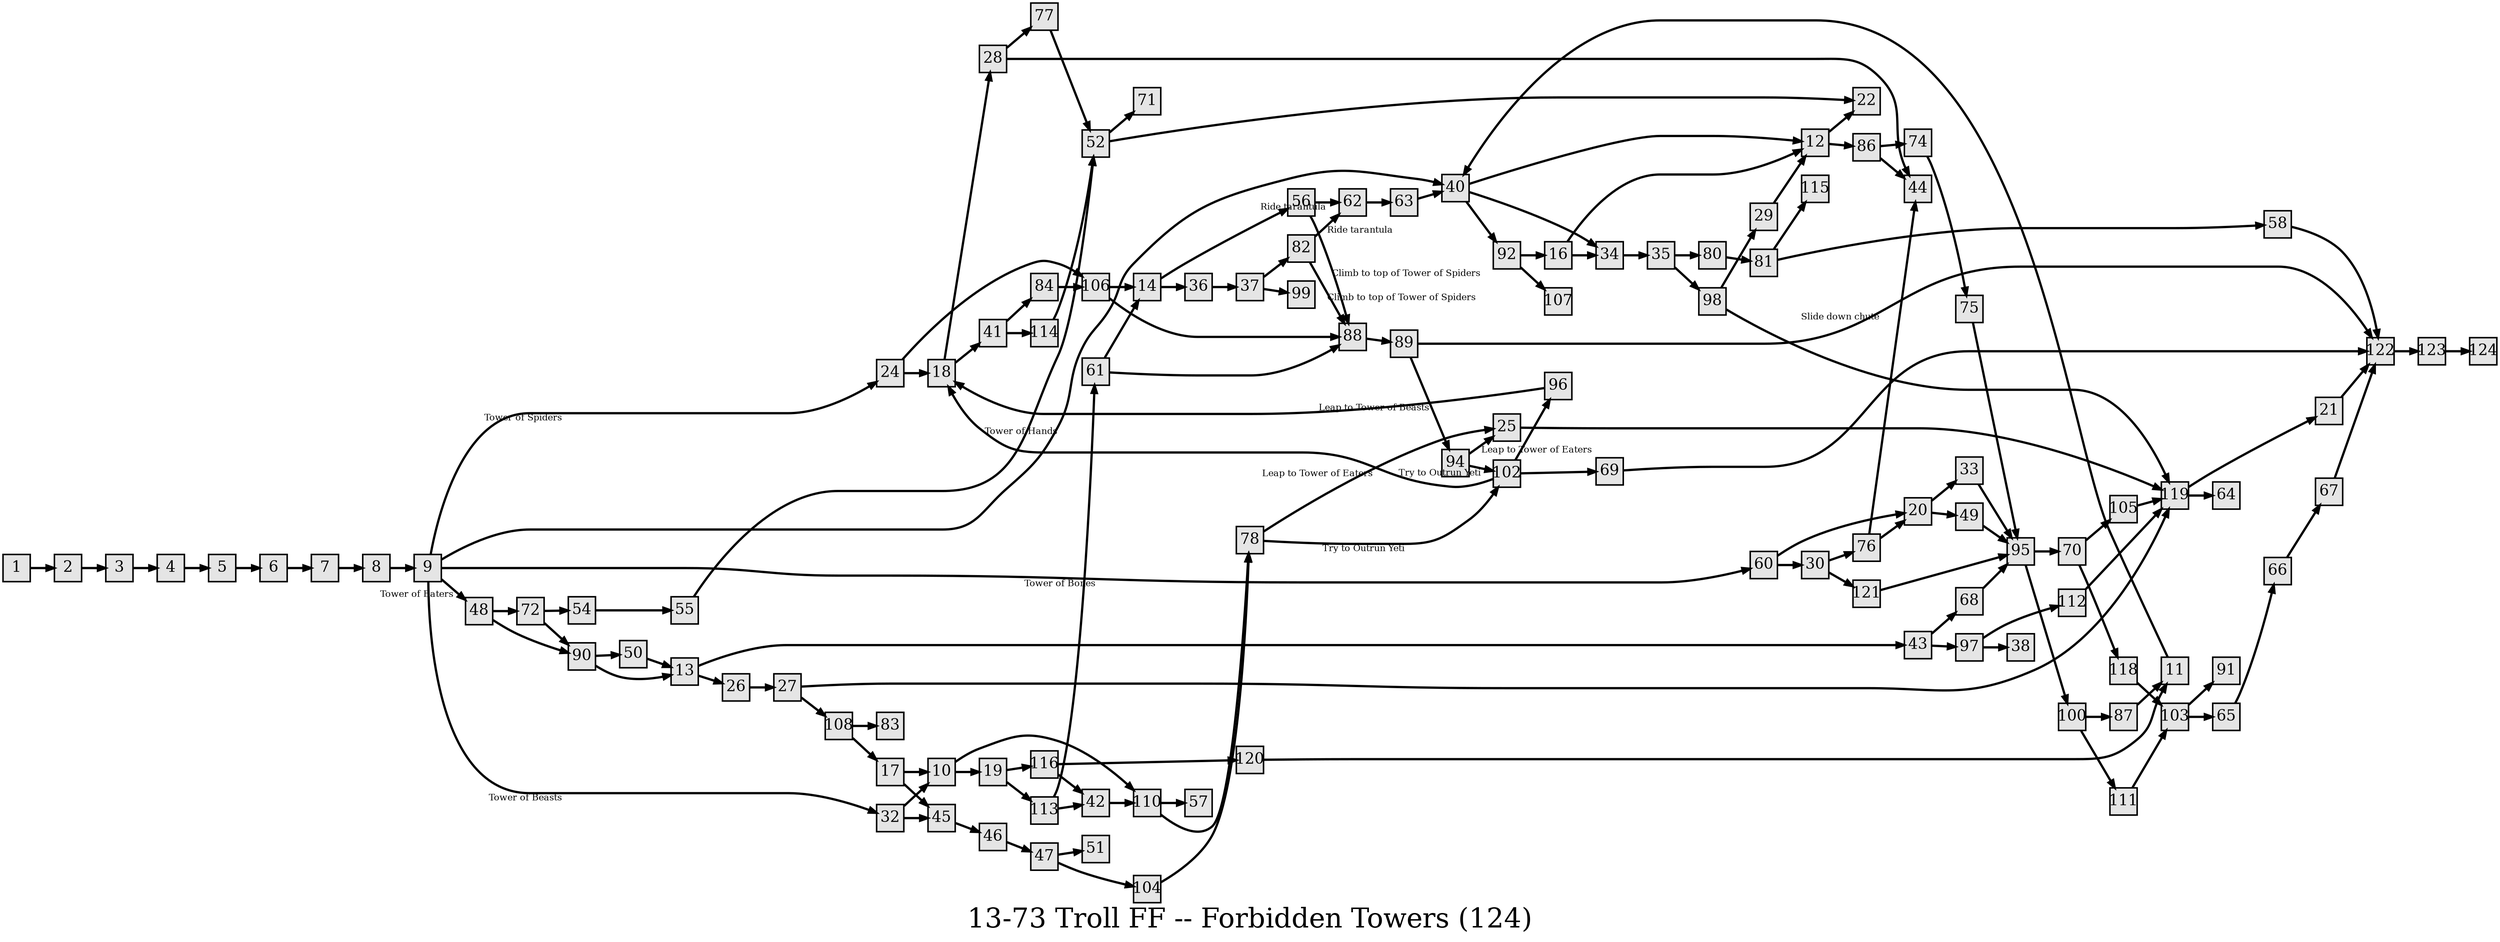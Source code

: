 digraph g{
  graph [ label="13-73 Troll FF -- Forbidden Towers (124)" rankdir=LR, ordering=out, fontsize=36, nodesep="0.35", ranksep="0.45"];
  node  [shape=rect, penwidth=2, fontsize=20, style=filled, fillcolor=grey90, margin="0,0", labelfloat=true, regular=true, fixedsize=true];
  edge  [labelfloat=true, penwidth=3, fontsize=12];
  // ---;
  // group  : Katz;
  // id     : 13-73;
  // gbid   : 23;
  // series : Troll Forgotten Forest;
  // title  : Forbidden Towers;
  // author : Carol Gaskin;
  // credit:;
  // - name : Ryan Leach;
  // role : encoder;
  // date : 2017-08-22;
  // - name : Jeremy Douglass;
  // role : editor;
  // date : 2018-04-28;
  // render:;
  // - name   : small;
  // styles : gvStyles-small.txt;
  // engine : dot;
  // comment: >;
  
  // ---;
  
  // From | To | Label;
  
  1 -> 2;
  2 -> 3;
  3 -> 4;
  4 -> 5;
  5 -> 6;
  6 -> 7;
  7 -> 8;
  8 -> 9;
  9 -> 24	[ xlabel="Tower of Spiders" ];
  9 -> 40	[ xlabel="Tower of Hands" ];
  9 -> 60	[ xlabel="Tower of Bones" ];
  9 -> 48	[ xlabel="Tower of Eaters" ];
  9 -> 32	[ xlabel="Tower of Beasts" ];
  10 -> 110;
  10 -> 19;
  11 -> 40;
  12 -> 22;
  12 -> 86;
  13 -> 43;
  13 -> 26;
  14 -> 56;
  14 -> 36;
  16 -> 12;
  16 -> 34;
  17 -> 10;
  17 -> 45;
  18 -> 28;
  18 -> 41;
  19 -> 116;
  19 -> 113;
  20 -> 33;
  20 -> 49;
  21 -> 122;
  24 -> 106;
  24 -> 18;
  25 -> 119;
  26 -> 27;
  27 -> 119;
  27 -> 108;
  28 -> 77;
  28 -> 44;
  29 -> 12;
  30 -> 76;
  30 -> 121;
  32 -> 10;
  32 -> 45;
  33 -> 95;
  34 -> 35;
  35 -> 80;
  35 -> 98;
  36 -> 37;
  37 -> 82;
  37 -> 99;
  40 -> 12;
  40 -> 34;
  40 -> 92;
  41 -> 84;
  41 -> 114;
  42 -> 110;
  43 -> 68;
  43 -> 97;
  45 -> 46;
  46 -> 47;
  47 -> 51;
  47 -> 104;
  48 -> 72;
  48 -> 90;
  49 -> 95;
  50 -> 13;
  52 -> 71;
  52 -> 22;
  54 -> 55;
  55 -> 52;
  56 -> 62	[ xlabel="Ride tarantula" ];
  56 -> 88	[ xlabel="Climb to top of Tower of Spiders" ];
  58 -> 122;
  60 -> 20;
  60 -> 30;
  61 -> 14;
  61 -> 88;
  62 -> 63;
  63 -> 40;
  65 -> 66;
  66 -> 67;
  67 -> 122;
  68 -> 95;
  69 -> 122;
  70 -> 105;
  70 -> 118;
  72 -> 54;
  72 -> 90;
  74 -> 75;
  75 -> 95;
  76 -> 20;
  76 -> 44;
  77 -> 52;
  78 -> 25	[ xlabel="Leap to Tower of Eaters" ];
  78 -> 102	[ xlabel="Try to Outrun Yeti" ];
  80 -> 81;
  81 -> 115;
  81 -> 58;
  82 -> 62	[ xlabel="Ride tarantula" ];
  82 -> 88	[ xlabel="Climb to top of Tower of Spiders" ];
  84 -> 106;
  86 -> 74;
  86 -> 44;
  87 -> 11;
  88 -> 89;
  89 -> 122	[ xlabel="Slide down chute" ];
  89 -> 94	[ xlabel="Leap to Tower of Beasts" ];
  90 -> 50;
  90 -> 13;
  92 -> 16;
  92 -> 107;
  94 -> 25	[ xlabel="Leap to Tower of Eaters" ];
  94 -> 102	[ xlabel="Try to Outrun Yeti" ];
  95 -> 70;
  95 -> 100;
  96 -> 18;
  97 -> 112;
  97 -> 38;
  98 -> 29;
  98 -> 119;
  100 -> 87;
  100 -> 111;
  102 -> 96;
  102 -> 69;
  102 -> 18;
  103 -> 91;
  103 -> 65;
  104 -> 78;
  105 -> 119;
  106 -> 14;
  106 -> 88;
  108 -> 83;
  108 -> 17;
  110 -> 57;
  110 -> 78;
  111 -> 103;
  112 -> 119;
  113 -> 61;
  113 -> 42;
  114 -> 52;
  116 -> 120;
  116 -> 42;
  118 -> 103;
  119 -> 21;
  119 -> 64;
  120 -> 11;
  121 -> 95;
  122 -> 123;
  123 -> 124;
}

